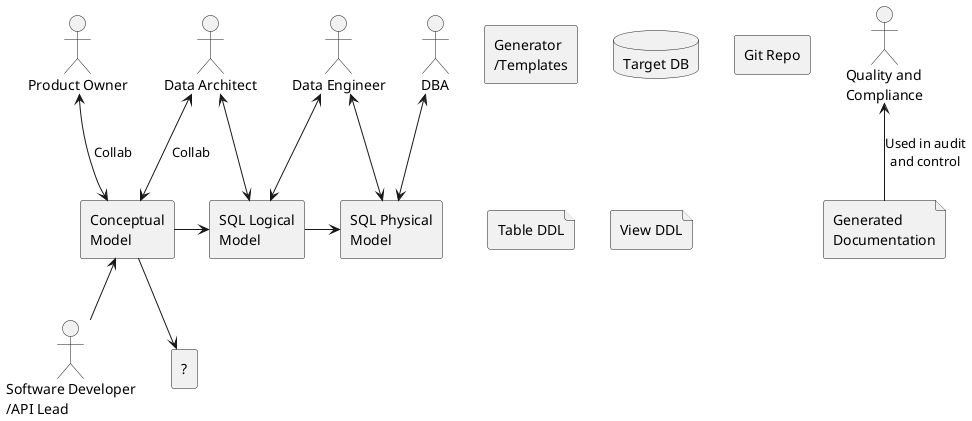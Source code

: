 @startuml
actor data_engineer as "Data Engineer"
actor dba as "DBA"
actor data_architect as "Data Architect"
actor product_owner as "Product Owner"
actor api_developer as "Software Developer\n/API Lead"
actor compliance as "Quality and\nCompliance"

rectangle conceptual_model as "Conceptual\nModel"
rectangle sql_logical_model as "SQL Logical\nModel"
rectangle sql_physical_model as "SQL Physical\nModel"
rectangle question as "?"
rectangle code_gen as "Generator\n/Templates"
database target_db as "Target DB"

rectangle github as "Git Repo"

file ddl_physical_sql as "Table DDL"
file ddl_view_sql as "View DDL"
file documentation as "Generated\nDocumentation"

conceptual_model -> sql_logical_model
sql_logical_model -> sql_physical_model
conceptual_model -down-> question
api_developer -up-> conceptual_model

product_owner <--> conceptual_model: Collab
data_architect <--> conceptual_model: Collab

data_architect <--> sql_logical_model
data_engineer <--> sql_logical_model

data_engineer <--> sql_physical_model
dba <--> sql_physical_model


compliance <-- documentation: "Used in audit\nand control"


@enduml